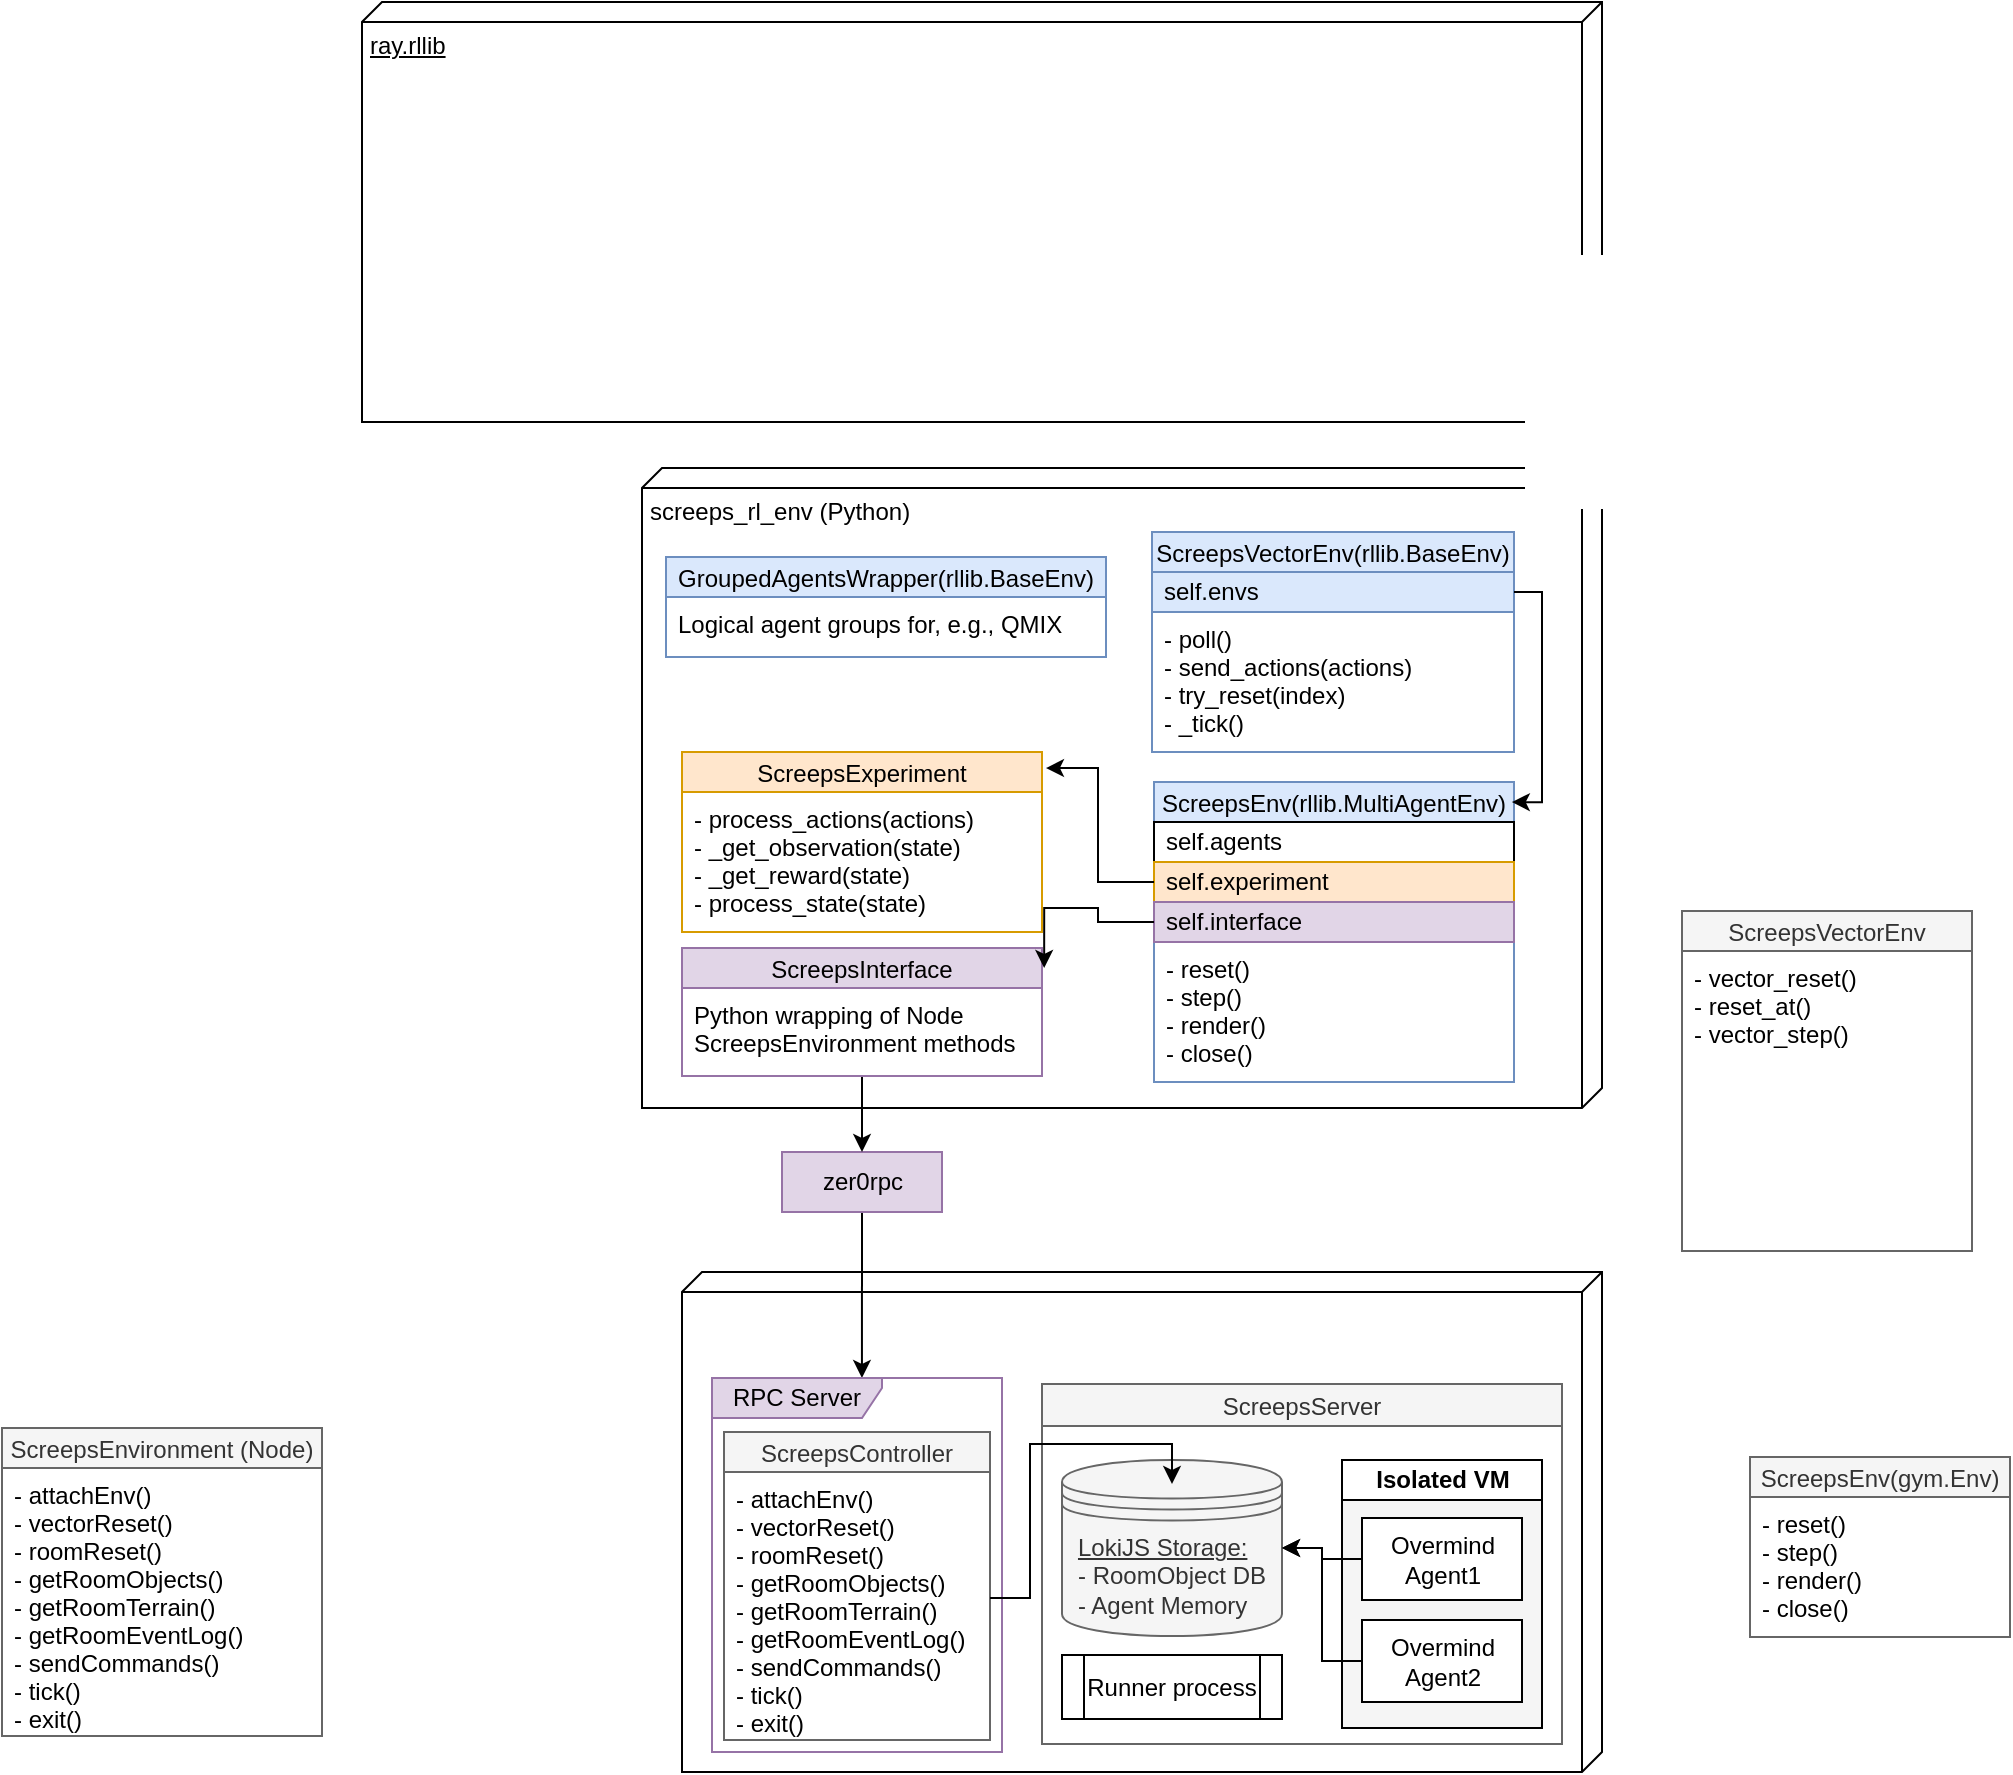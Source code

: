 <mxfile version="10.7.5" type="github"><diagram name="Page-1" id="5f0bae14-7c28-e335-631c-24af17079c00"><mxGraphModel dx="1158" dy="1625" grid="1" gridSize="10" guides="1" tooltips="1" connect="1" arrows="1" fold="1" page="1" pageScale="1" pageWidth="1100" pageHeight="850" background="#ffffff" math="0" shadow="0"><root><mxCell id="0"/><mxCell id="1" parent="0"/><mxCell id="o0kAMPtWw3M5yIAR9AoY-1" value="" style="verticalAlign=top;align=left;spacingTop=8;spacingLeft=2;spacingRight=12;shape=cube;size=10;direction=south;fontStyle=0;strokeColor=#000000;spacingBottom=0;" parent="1" vertex="1"><mxGeometry x="390" y="510" width="460" height="250" as="geometry"/></mxCell><mxCell id="o0kAMPtWw3M5yIAR9AoY-2" value="screeps_rl_env (Python)" style="verticalAlign=top;align=left;spacingTop=8;spacingLeft=2;spacingRight=12;shape=cube;size=10;direction=south;fontStyle=0;" parent="1" vertex="1"><mxGeometry x="370" y="108" width="480" height="320" as="geometry"/></mxCell><mxCell id="o0kAMPtWw3M5yIAR9AoY-3" value="ray.rllib" style="verticalAlign=top;align=left;spacingTop=8;spacingLeft=2;spacingRight=12;shape=cube;size=10;direction=south;fontStyle=4;html=1;" parent="1" vertex="1"><mxGeometry x="230" y="-125" width="620" height="210" as="geometry"/></mxCell><mxCell id="IOnj5--PKI1HDCo1yG9h-26" style="edgeStyle=orthogonalEdgeStyle;rounded=0;orthogonalLoop=1;jettySize=auto;html=1;exitX=0.5;exitY=1;exitDx=0;exitDy=0;entryX=0.517;entryY=0;entryDx=0;entryDy=0;entryPerimeter=0;fontFamily=Courier New;" edge="1" parent="1" source="o0kAMPtWw3M5yIAR9AoY-57" target="o0kAMPtWw3M5yIAR9AoY-54"><mxGeometry relative="1" as="geometry"/></mxCell><mxCell id="o0kAMPtWw3M5yIAR9AoY-57" value="zer0rpc" style="html=1;labelBackgroundColor=none;strokeColor=#9673a6;fillColor=#e1d5e7;" parent="1" vertex="1"><mxGeometry x="440" y="450" width="80" height="30" as="geometry"/></mxCell><mxCell id="IOnj5--PKI1HDCo1yG9h-25" style="edgeStyle=orthogonalEdgeStyle;rounded=0;orthogonalLoop=1;jettySize=auto;html=1;entryX=0.5;entryY=0;entryDx=0;entryDy=0;fontFamily=Courier New;" edge="1" parent="1" source="o0kAMPtWw3M5yIAR9AoY-58" target="o0kAMPtWw3M5yIAR9AoY-57"><mxGeometry relative="1" as="geometry"/></mxCell><mxCell id="o0kAMPtWw3M5yIAR9AoY-58" value="ScreepsInterface" style="swimlane;fontStyle=0;childLayout=stackLayout;horizontal=1;startSize=20;fillColor=#e1d5e7;horizontalStack=0;resizeParent=1;resizeParentMax=0;resizeLast=0;collapsible=1;marginBottom=0;labelBackgroundColor=none;strokeColor=#9673a6;html=0;" parent="1" vertex="1"><mxGeometry x="390" y="348" width="180" height="64" as="geometry"/></mxCell><mxCell id="o0kAMPtWw3M5yIAR9AoY-59" value="Python wrapping of Node&#10;ScreepsEnvironment methods&#10;" style="text;strokeColor=none;fillColor=none;align=left;verticalAlign=top;spacingLeft=4;spacingRight=4;overflow=hidden;rotatable=0;points=[[0,0.5],[1,0.5]];portConstraint=eastwest;" parent="o0kAMPtWw3M5yIAR9AoY-58" vertex="1"><mxGeometry y="20" width="180" height="44" as="geometry"/></mxCell><mxCell id="o0kAMPtWw3M5yIAR9AoY-62" value="ScreepsEnvironment (Node)" style="swimlane;fontStyle=0;childLayout=stackLayout;horizontal=1;startSize=20;fillColor=#f5f5f5;horizontalStack=0;resizeParent=1;resizeParentMax=0;resizeLast=0;collapsible=1;marginBottom=0;strokeColor=#666666;fontColor=#333333;" parent="1" vertex="1"><mxGeometry x="50" y="588" width="160" height="154" as="geometry"/></mxCell><mxCell id="o0kAMPtWw3M5yIAR9AoY-63" value="- attachEnv()&#10;- vectorReset()&#10;- roomReset()&#10;- getRoomObjects()&#10;- getRoomTerrain()&#10;- getRoomEventLog()&#10;- sendCommands()&#10;- tick()&#10;- exit()&#10;" style="text;strokeColor=none;fillColor=none;align=left;verticalAlign=top;spacingLeft=4;spacingRight=4;overflow=hidden;rotatable=0;points=[[0,0.5],[1,0.5]];portConstraint=eastwest;" parent="o0kAMPtWw3M5yIAR9AoY-62" vertex="1"><mxGeometry y="20" width="160" height="134" as="geometry"/></mxCell><mxCell id="o0kAMPtWw3M5yIAR9AoY-78" value="ScreepsVectorEnv(rllib.BaseEnv)" style="swimlane;fontStyle=0;childLayout=stackLayout;horizontal=1;startSize=20;fillColor=#dae8fc;horizontalStack=0;resizeParent=1;resizeParentMax=0;resizeLast=0;collapsible=1;marginBottom=0;strokeColor=#6c8ebf;" parent="1" vertex="1"><mxGeometry x="625" y="140" width="181" height="110" as="geometry"><mxRectangle x="625" y="140" width="150" height="20" as="alternateBounds"/></mxGeometry></mxCell><mxCell id="IOnj5--PKI1HDCo1yG9h-6" value="&lt;div style=&quot;text-align: left&quot;&gt;&lt;span&gt;self.envs&lt;/span&gt;&lt;/div&gt;" style="html=1;labelBackgroundColor=none;strokeColor=#6c8ebf;fillColor=#dae8fc;align=left;spacingLeft=4;" vertex="1" parent="o0kAMPtWw3M5yIAR9AoY-78"><mxGeometry y="20" width="181" height="20" as="geometry"/></mxCell><mxCell id="o0kAMPtWw3M5yIAR9AoY-79" value="- poll()&#10;- send_actions(actions)&#10;- try_reset(index)&#10;- _tick()&#10;" style="text;strokeColor=none;fillColor=none;align=left;verticalAlign=top;spacingLeft=4;spacingRight=4;overflow=hidden;rotatable=0;points=[[0,0.5],[1,0.5]];portConstraint=eastwest;" parent="o0kAMPtWw3M5yIAR9AoY-78" vertex="1"><mxGeometry y="40" width="181" height="70" as="geometry"/></mxCell><mxCell id="IOnj5--PKI1HDCo1yG9h-1" value="ScreepsExperiment" style="swimlane;fontStyle=0;childLayout=stackLayout;horizontal=1;startSize=20;fillColor=#ffe6cc;horizontalStack=0;resizeParent=1;resizeParentMax=0;resizeLast=0;collapsible=1;marginBottom=0;labelBackgroundColor=none;strokeColor=#d79b00;html=0;" vertex="1" parent="1"><mxGeometry x="390" y="250" width="180" height="90" as="geometry"/></mxCell><mxCell id="IOnj5--PKI1HDCo1yG9h-2" value="- process_actions(actions)&#10;- _get_observation(state)&#10;- _get_reward(state)&#10;- process_state(state)" style="text;strokeColor=none;fillColor=none;align=left;verticalAlign=top;spacingLeft=4;spacingRight=4;overflow=hidden;rotatable=0;points=[[0,0.5],[1,0.5]];portConstraint=eastwest;" vertex="1" parent="IOnj5--PKI1HDCo1yG9h-1"><mxGeometry y="20" width="180" height="70" as="geometry"/></mxCell><mxCell id="IOnj5--PKI1HDCo1yG9h-4" value="GroupedAgentsWrapper(rllib.BaseEnv)" style="swimlane;fontStyle=0;childLayout=stackLayout;horizontal=1;startSize=20;fillColor=#dae8fc;horizontalStack=0;resizeParent=1;resizeParentMax=0;resizeLast=0;collapsible=1;marginBottom=0;strokeColor=#6c8ebf;" vertex="1" parent="1"><mxGeometry x="382" y="152.5" width="220" height="50" as="geometry"/></mxCell><mxCell id="IOnj5--PKI1HDCo1yG9h-5" value="Logical agent groups for, e.g., QMIX" style="text;strokeColor=none;fillColor=none;align=left;verticalAlign=top;spacingLeft=4;spacingRight=4;overflow=hidden;rotatable=0;points=[[0,0.5],[1,0.5]];portConstraint=eastwest;" vertex="1" parent="IOnj5--PKI1HDCo1yG9h-4"><mxGeometry y="20" width="220" height="30" as="geometry"/></mxCell><mxCell id="o0kAMPtWw3M5yIAR9AoY-76" value="ScreepsEnv(rllib.MultiAgentEnv)" style="swimlane;fontStyle=0;childLayout=stackLayout;horizontal=1;startSize=20;fillColor=#dae8fc;horizontalStack=0;resizeParent=1;resizeParentMax=0;resizeLast=0;collapsible=1;marginBottom=0;strokeColor=#6c8ebf;" parent="1" vertex="1"><mxGeometry x="626" y="265" width="180" height="150" as="geometry"><mxRectangle x="70" y="315" width="150" height="20" as="alternateBounds"/></mxGeometry></mxCell><mxCell id="o0kAMPtWw3M5yIAR9AoY-82" value="&lt;div style=&quot;text-align: left&quot;&gt;&lt;span&gt;self.agents&lt;/span&gt;&lt;/div&gt;" style="html=1;labelBackgroundColor=none;strokeColor=#000000;fillColor=none;align=left;spacingLeft=4;" parent="o0kAMPtWw3M5yIAR9AoY-76" vertex="1"><mxGeometry y="20" width="180" height="20" as="geometry"/></mxCell><mxCell id="o0kAMPtWw3M5yIAR9AoY-81" value="self.experiment" style="html=1;labelBackgroundColor=none;strokeColor=#d79b00;fillColor=#ffe6cc;align=left;spacingLeft=4;" parent="o0kAMPtWw3M5yIAR9AoY-76" vertex="1"><mxGeometry y="40" width="180" height="20" as="geometry"/></mxCell><mxCell id="o0kAMPtWw3M5yIAR9AoY-80" value="self.interface" style="html=1;labelBackgroundColor=none;strokeColor=#9673a6;fillColor=#e1d5e7;align=left;spacingLeft=4;" parent="o0kAMPtWw3M5yIAR9AoY-76" vertex="1"><mxGeometry y="60" width="180" height="20" as="geometry"/></mxCell><mxCell id="o0kAMPtWw3M5yIAR9AoY-77" value="- reset()&#10;- step()&#10;- render()&#10;- close()&#10;" style="text;strokeColor=none;fillColor=none;align=left;verticalAlign=top;spacingLeft=4;spacingRight=4;overflow=hidden;rotatable=0;points=[[0,0.5],[1,0.5]];portConstraint=eastwest;" parent="o0kAMPtWw3M5yIAR9AoY-76" vertex="1"><mxGeometry y="80" width="180" height="70" as="geometry"/></mxCell><mxCell id="o0kAMPtWw3M5yIAR9AoY-66" value="ScreepsVectorEnv" style="swimlane;fontStyle=0;childLayout=stackLayout;horizontal=1;startSize=20;fillColor=#f5f5f5;horizontalStack=0;resizeParent=1;resizeParentMax=0;resizeLast=0;collapsible=1;marginBottom=0;strokeColor=#666666;fontColor=#333333;" parent="1" vertex="1"><mxGeometry x="890" y="329.5" width="145" height="170" as="geometry"><mxRectangle x="70" y="315" width="150" height="20" as="alternateBounds"/></mxGeometry></mxCell><mxCell id="o0kAMPtWw3M5yIAR9AoY-67" value="- vector_reset()&#10;- reset_at()&#10;- vector_step()&#10;" style="text;strokeColor=none;fillColor=none;align=left;verticalAlign=top;spacingLeft=4;spacingRight=4;overflow=hidden;rotatable=0;points=[[0,0.5],[1,0.5]];portConstraint=eastwest;" parent="o0kAMPtWw3M5yIAR9AoY-66" vertex="1"><mxGeometry y="20" width="145" height="150" as="geometry"/></mxCell><mxCell id="o0kAMPtWw3M5yIAR9AoY-64" value="ScreepsEnv(gym.Env)" style="swimlane;fontStyle=0;childLayout=stackLayout;horizontal=1;startSize=20;fillColor=#f5f5f5;horizontalStack=0;resizeParent=1;resizeParentMax=0;resizeLast=0;collapsible=1;marginBottom=0;strokeColor=#666666;fontColor=#333333;" parent="1" vertex="1"><mxGeometry x="924" y="602.5" width="130" height="90" as="geometry"><mxRectangle x="70" y="315" width="150" height="20" as="alternateBounds"/></mxGeometry></mxCell><mxCell id="o0kAMPtWw3M5yIAR9AoY-65" value="- reset()&#10;- step()&#10;- render()&#10;- close()&#10;" style="text;strokeColor=none;fillColor=none;align=left;verticalAlign=top;spacingLeft=4;spacingRight=4;overflow=hidden;rotatable=0;points=[[0,0.5],[1,0.5]];portConstraint=eastwest;" parent="o0kAMPtWw3M5yIAR9AoY-64" vertex="1"><mxGeometry y="20" width="130" height="70" as="geometry"/></mxCell><mxCell id="IOnj5--PKI1HDCo1yG9h-13" style="edgeStyle=orthogonalEdgeStyle;rounded=0;orthogonalLoop=1;jettySize=auto;html=1;exitX=0;exitY=0.5;exitDx=0;exitDy=0;entryX=1.011;entryY=0.089;entryDx=0;entryDy=0;entryPerimeter=0;fontFamily=Courier New;" edge="1" parent="1" source="o0kAMPtWw3M5yIAR9AoY-81" target="IOnj5--PKI1HDCo1yG9h-1"><mxGeometry relative="1" as="geometry"/></mxCell><mxCell id="IOnj5--PKI1HDCo1yG9h-14" style="edgeStyle=orthogonalEdgeStyle;rounded=0;orthogonalLoop=1;jettySize=auto;html=1;exitX=0;exitY=0.5;exitDx=0;exitDy=0;entryX=1.006;entryY=0.156;entryDx=0;entryDy=0;entryPerimeter=0;fontFamily=Courier New;" edge="1" parent="1" source="o0kAMPtWw3M5yIAR9AoY-80" target="o0kAMPtWw3M5yIAR9AoY-58"><mxGeometry relative="1" as="geometry"/></mxCell><mxCell id="IOnj5--PKI1HDCo1yG9h-17" style="edgeStyle=orthogonalEdgeStyle;rounded=0;orthogonalLoop=1;jettySize=auto;html=1;exitX=1;exitY=0.5;exitDx=0;exitDy=0;entryX=0.994;entryY=0.067;entryDx=0;entryDy=0;entryPerimeter=0;fontFamily=Courier New;" edge="1" parent="1" source="IOnj5--PKI1HDCo1yG9h-6" target="o0kAMPtWw3M5yIAR9AoY-76"><mxGeometry relative="1" as="geometry"><Array as="points"><mxPoint x="820" y="170"/><mxPoint x="820" y="275"/></Array></mxGeometry></mxCell><mxCell id="IOnj5--PKI1HDCo1yG9h-18" value="" style="group" vertex="1" connectable="0" parent="1"><mxGeometry x="405" y="563" width="145" height="187" as="geometry"/></mxCell><mxCell id="o0kAMPtWw3M5yIAR9AoY-54" value="RPC Server" style="shape=umlFrame;whiteSpace=wrap;html=1;labelBackgroundColor=none;strokeColor=#9673a6;fillColor=#e1d5e7;width=85;height=20;" parent="IOnj5--PKI1HDCo1yG9h-18" vertex="1"><mxGeometry width="145" height="187" as="geometry"/></mxCell><mxCell id="o0kAMPtWw3M5yIAR9AoY-17" value="ScreepsController" style="swimlane;fontStyle=0;childLayout=stackLayout;horizontal=1;startSize=20;fillColor=#f5f5f5;horizontalStack=0;resizeParent=1;resizeParentMax=0;resizeLast=0;collapsible=1;marginBottom=0;strokeColor=#666666;fontColor=#333333;" parent="IOnj5--PKI1HDCo1yG9h-18" vertex="1"><mxGeometry x="6" y="27" width="133" height="154" as="geometry"/></mxCell><mxCell id="o0kAMPtWw3M5yIAR9AoY-18" value="- attachEnv()&#10;- vectorReset()&#10;- roomReset()&#10;- getRoomObjects()&#10;- getRoomTerrain()&#10;- getRoomEventLog()&#10;- sendCommands()&#10;- tick()&#10;- exit()&#10;" style="text;strokeColor=none;fillColor=none;align=left;verticalAlign=top;spacingLeft=4;spacingRight=4;overflow=hidden;rotatable=0;points=[[0,0.5],[1,0.5]];portConstraint=eastwest;" parent="o0kAMPtWw3M5yIAR9AoY-17" vertex="1"><mxGeometry y="20" width="133" height="134" as="geometry"/></mxCell><mxCell id="IOnj5--PKI1HDCo1yG9h-24" value="" style="group" vertex="1" connectable="0" parent="1"><mxGeometry x="570" y="566" width="260" height="180" as="geometry"/></mxCell><mxCell id="o0kAMPtWw3M5yIAR9AoY-4" value="&lt;div style=&quot;text-align: left&quot;&gt;&lt;span&gt;&lt;u&gt;LokiJS Storage:&lt;/u&gt;&lt;/span&gt;&lt;/div&gt;&lt;div style=&quot;text-align: left&quot;&gt;&lt;span&gt;- RoomObject DB&lt;/span&gt;&lt;/div&gt;&lt;div style=&quot;text-align: left&quot;&gt;&lt;span&gt;- Agent Memory&lt;/span&gt;&lt;/div&gt;" style="shape=datastore;whiteSpace=wrap;html=1;fillColor=#f5f5f5;strokeColor=#666666;fontColor=#333333;" parent="IOnj5--PKI1HDCo1yG9h-24" vertex="1"><mxGeometry x="10" y="38" width="110" height="88" as="geometry"/></mxCell><mxCell id="o0kAMPtWw3M5yIAR9AoY-8" value="ScreepsServer" style="swimlane;fontStyle=0;childLayout=stackLayout;horizontal=1;startSize=21;fillColor=#f5f5f5;horizontalStack=0;resizeParent=1;resizeParentMax=0;resizeLast=0;collapsible=1;marginBottom=0;labelBackgroundColor=none;strokeColor=#666666;fontColor=#333333;" parent="IOnj5--PKI1HDCo1yG9h-24" vertex="1"><mxGeometry width="260" height="180" as="geometry"><mxRectangle x="690" y="570" width="90" height="26" as="alternateBounds"/></mxGeometry></mxCell><mxCell id="o0kAMPtWw3M5yIAR9AoY-30" value="" style="group;fillColor=#f5f5f5;strokeColor=#666666;fontColor=#333333;" parent="IOnj5--PKI1HDCo1yG9h-24" vertex="1" connectable="0"><mxGeometry x="150" y="38" width="100" height="134" as="geometry"/></mxCell><mxCell id="o0kAMPtWw3M5yIAR9AoY-28" value="Isolated VM" style="swimlane;html=1;startSize=20;horizontal=1;containerType=tree;" parent="o0kAMPtWw3M5yIAR9AoY-30" vertex="1"><mxGeometry width="100" height="134" as="geometry"/></mxCell><mxCell id="o0kAMPtWw3M5yIAR9AoY-21" value="Overmind&lt;br&gt;Agent1&lt;br&gt;" style="html=1;" parent="o0kAMPtWw3M5yIAR9AoY-28" vertex="1"><mxGeometry x="10" y="29" width="80" height="41" as="geometry"/></mxCell><mxCell id="o0kAMPtWw3M5yIAR9AoY-29" value="Overmind&lt;br&gt;Agent2&lt;br&gt;" style="html=1;" parent="o0kAMPtWw3M5yIAR9AoY-28" vertex="1"><mxGeometry x="10" y="80" width="80" height="41" as="geometry"/></mxCell><mxCell id="o0kAMPtWw3M5yIAR9AoY-31" value="Runner process" style="shape=process;whiteSpace=wrap;html=1;backgroundOutline=1;" parent="IOnj5--PKI1HDCo1yG9h-24" vertex="1"><mxGeometry x="10" y="135.5" width="110" height="32" as="geometry"/></mxCell><mxCell id="IOnj5--PKI1HDCo1yG9h-19" style="edgeStyle=orthogonalEdgeStyle;rounded=0;orthogonalLoop=1;jettySize=auto;html=1;exitX=0;exitY=0.5;exitDx=0;exitDy=0;entryX=1;entryY=0.5;entryDx=0;entryDy=0;fontFamily=Courier New;" edge="1" parent="IOnj5--PKI1HDCo1yG9h-24" source="o0kAMPtWw3M5yIAR9AoY-21" target="o0kAMPtWw3M5yIAR9AoY-4"><mxGeometry relative="1" as="geometry"/></mxCell><mxCell id="IOnj5--PKI1HDCo1yG9h-20" style="edgeStyle=orthogonalEdgeStyle;rounded=0;orthogonalLoop=1;jettySize=auto;html=1;exitX=0;exitY=0.5;exitDx=0;exitDy=0;entryX=1;entryY=0.5;entryDx=0;entryDy=0;fontFamily=Courier New;" edge="1" parent="IOnj5--PKI1HDCo1yG9h-24" source="o0kAMPtWw3M5yIAR9AoY-29" target="o0kAMPtWw3M5yIAR9AoY-4"><mxGeometry relative="1" as="geometry"/></mxCell><mxCell id="IOnj5--PKI1HDCo1yG9h-23" style="edgeStyle=orthogonalEdgeStyle;rounded=0;orthogonalLoop=1;jettySize=auto;html=1;exitX=1;exitY=0.5;exitDx=0;exitDy=0;fontFamily=Courier New;" edge="1" parent="1"><mxGeometry relative="1" as="geometry"><mxPoint x="544" y="673" as="sourcePoint"/><mxPoint x="635" y="616" as="targetPoint"/><Array as="points"><mxPoint x="564" y="673"/><mxPoint x="564" y="596"/><mxPoint x="635" y="596"/><mxPoint x="635" y="616"/></Array></mxGeometry></mxCell></root></mxGraphModel></diagram></mxfile>